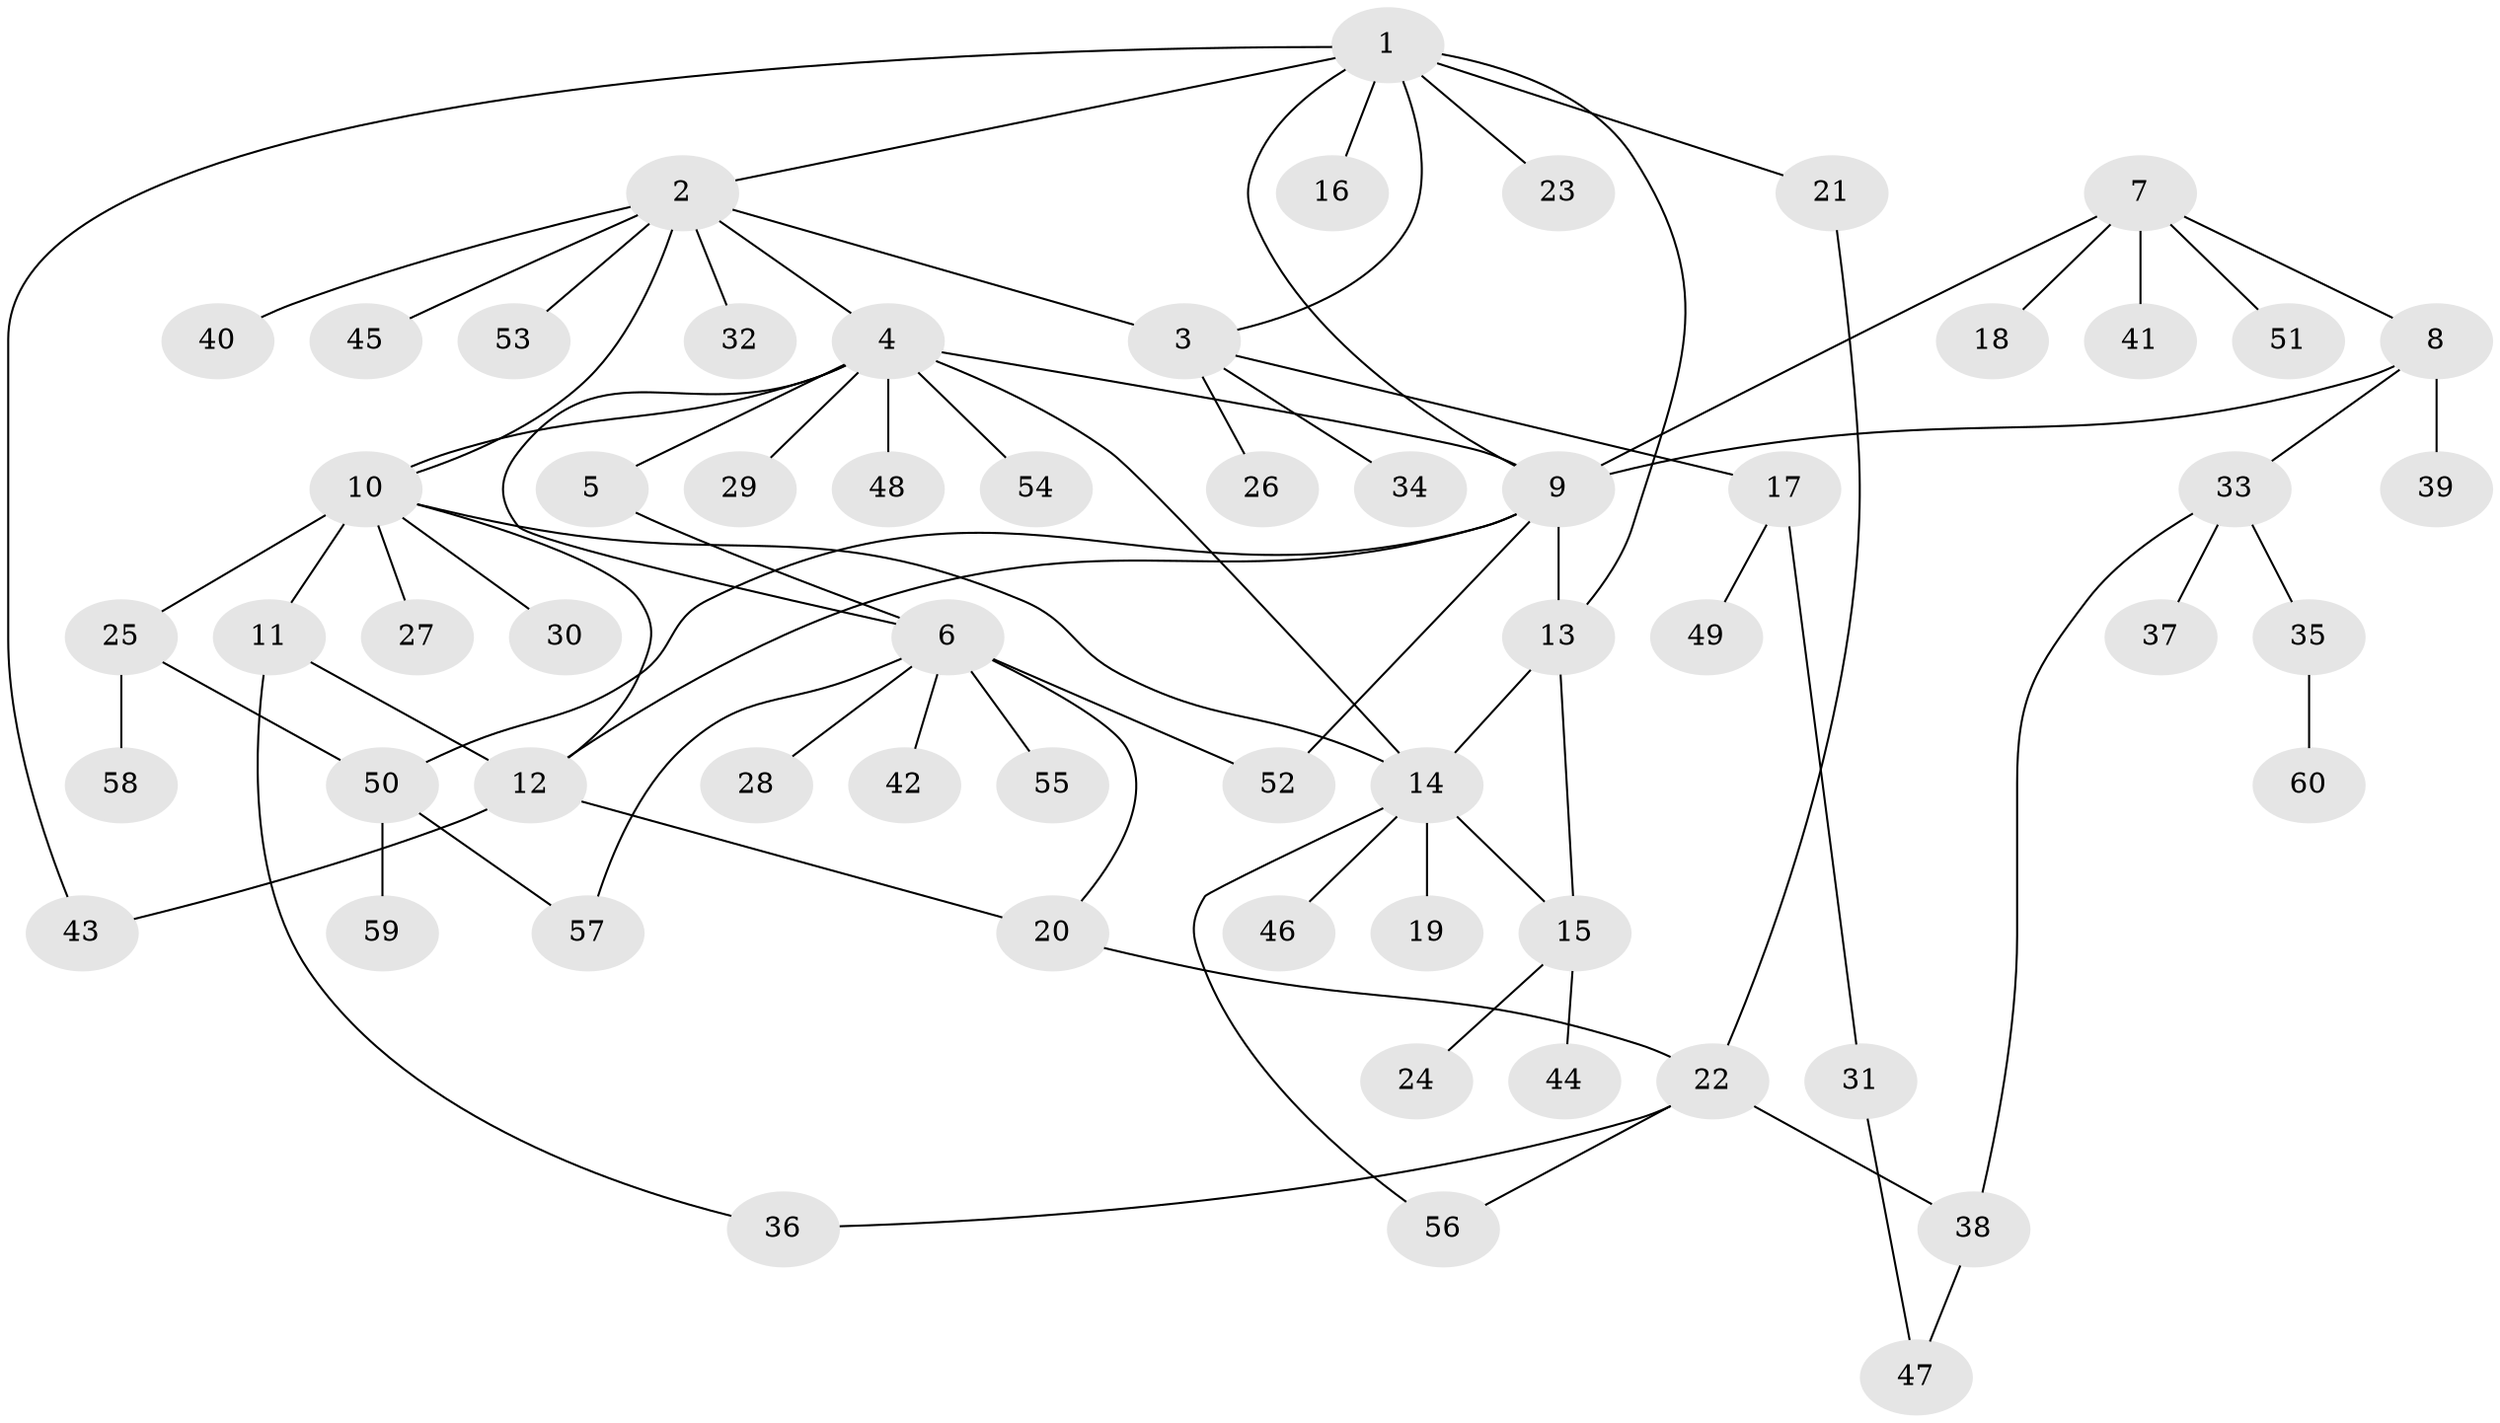 // Generated by graph-tools (version 1.1) at 2025/02/03/09/25 03:02:39]
// undirected, 60 vertices, 80 edges
graph export_dot {
graph [start="1"]
  node [color=gray90,style=filled];
  1;
  2;
  3;
  4;
  5;
  6;
  7;
  8;
  9;
  10;
  11;
  12;
  13;
  14;
  15;
  16;
  17;
  18;
  19;
  20;
  21;
  22;
  23;
  24;
  25;
  26;
  27;
  28;
  29;
  30;
  31;
  32;
  33;
  34;
  35;
  36;
  37;
  38;
  39;
  40;
  41;
  42;
  43;
  44;
  45;
  46;
  47;
  48;
  49;
  50;
  51;
  52;
  53;
  54;
  55;
  56;
  57;
  58;
  59;
  60;
  1 -- 2;
  1 -- 3;
  1 -- 9;
  1 -- 13;
  1 -- 16;
  1 -- 21;
  1 -- 23;
  1 -- 43;
  2 -- 3;
  2 -- 4;
  2 -- 10;
  2 -- 32;
  2 -- 40;
  2 -- 45;
  2 -- 53;
  3 -- 17;
  3 -- 26;
  3 -- 34;
  4 -- 5;
  4 -- 6;
  4 -- 9;
  4 -- 10;
  4 -- 14;
  4 -- 29;
  4 -- 48;
  4 -- 54;
  5 -- 6;
  6 -- 20;
  6 -- 28;
  6 -- 42;
  6 -- 52;
  6 -- 55;
  6 -- 57;
  7 -- 8;
  7 -- 9;
  7 -- 18;
  7 -- 41;
  7 -- 51;
  8 -- 9;
  8 -- 33;
  8 -- 39;
  9 -- 12;
  9 -- 13;
  9 -- 50;
  9 -- 52;
  10 -- 11;
  10 -- 12;
  10 -- 14;
  10 -- 25;
  10 -- 27;
  10 -- 30;
  11 -- 12;
  11 -- 36;
  12 -- 20;
  12 -- 43;
  13 -- 14;
  13 -- 15;
  14 -- 15;
  14 -- 19;
  14 -- 46;
  14 -- 56;
  15 -- 24;
  15 -- 44;
  17 -- 31;
  17 -- 49;
  20 -- 22;
  21 -- 22;
  22 -- 36;
  22 -- 38;
  22 -- 56;
  25 -- 50;
  25 -- 58;
  31 -- 47;
  33 -- 35;
  33 -- 37;
  33 -- 38;
  35 -- 60;
  38 -- 47;
  50 -- 57;
  50 -- 59;
}
